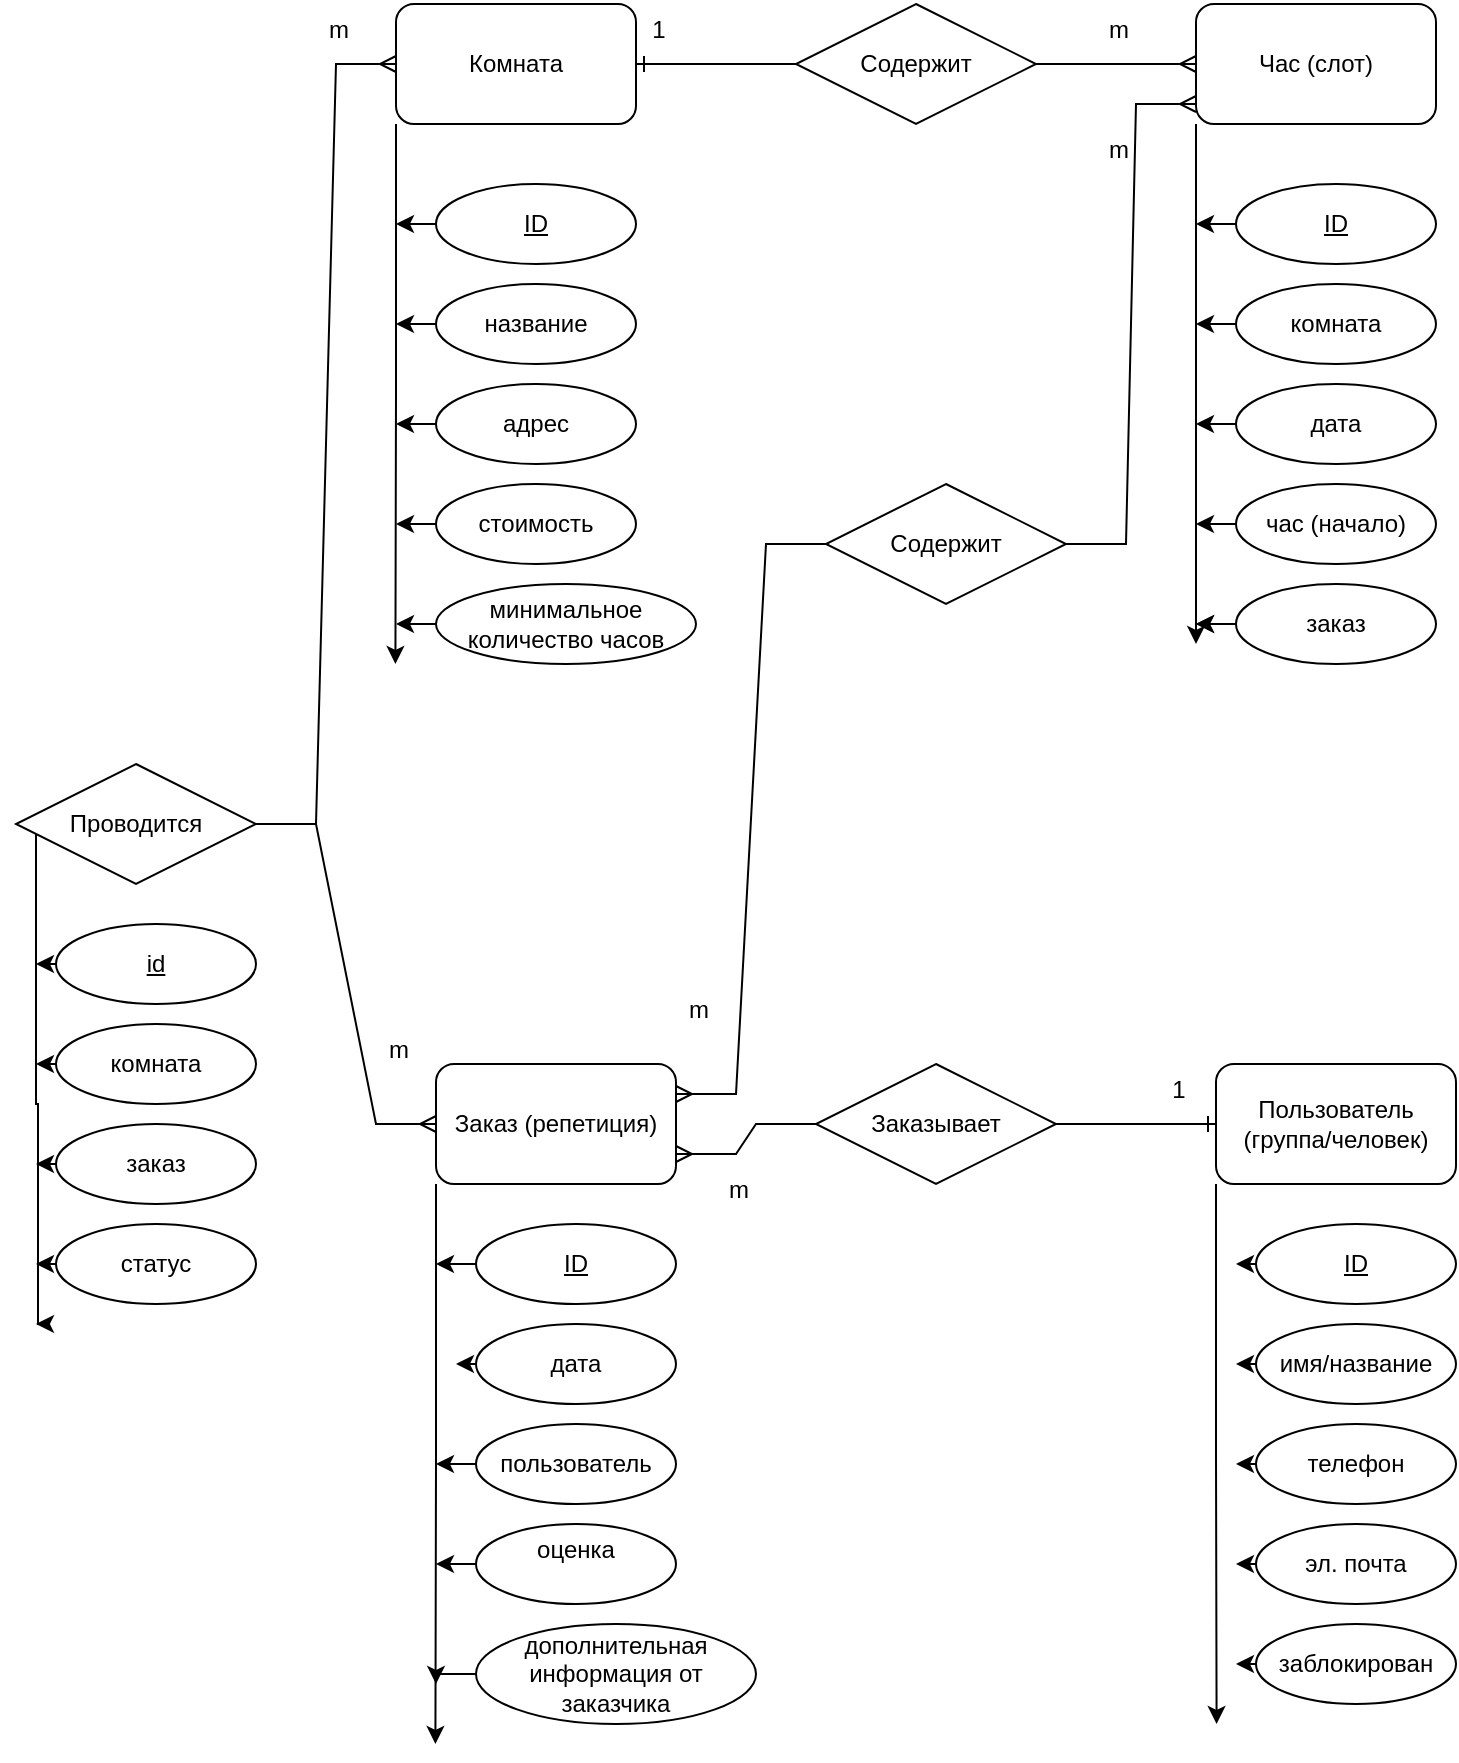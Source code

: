 <mxfile version="24.7.14">
  <diagram name="Page-1" id="a-GJw6evY2xe1fQdDvOG">
    <mxGraphModel dx="2074" dy="1150" grid="1" gridSize="10" guides="1" tooltips="1" connect="1" arrows="1" fold="1" page="1" pageScale="1" pageWidth="850" pageHeight="1100" math="0" shadow="0">
      <root>
        <mxCell id="0" />
        <mxCell id="1" parent="0" />
        <mxCell id="_ybOBmhFemKFlC18kXeq-300" style="edgeStyle=orthogonalEdgeStyle;rounded=0;orthogonalLoop=1;jettySize=auto;html=1;exitX=0;exitY=1;exitDx=0;exitDy=0;" parent="1" source="_ybOBmhFemKFlC18kXeq-182" edge="1">
          <mxGeometry relative="1" as="geometry">
            <mxPoint x="289.706" y="400" as="targetPoint" />
          </mxGeometry>
        </mxCell>
        <mxCell id="_ybOBmhFemKFlC18kXeq-182" value="Комната" style="rounded=1;whiteSpace=wrap;html=1;" parent="1" vertex="1">
          <mxGeometry x="290" y="70" width="120" height="60" as="geometry" />
        </mxCell>
        <mxCell id="_ybOBmhFemKFlC18kXeq-317" style="edgeStyle=orthogonalEdgeStyle;rounded=0;orthogonalLoop=1;jettySize=auto;html=1;exitX=0;exitY=1;exitDx=0;exitDy=0;" parent="1" source="_ybOBmhFemKFlC18kXeq-244" edge="1">
          <mxGeometry relative="1" as="geometry">
            <mxPoint x="700.294" y="930.0" as="targetPoint" />
          </mxGeometry>
        </mxCell>
        <mxCell id="_ybOBmhFemKFlC18kXeq-244" value="Пользователь (группа/человек)" style="rounded=1;whiteSpace=wrap;html=1;" parent="1" vertex="1">
          <mxGeometry x="700" y="600" width="120" height="60" as="geometry" />
        </mxCell>
        <mxCell id="_ybOBmhFemKFlC18kXeq-318" style="edgeStyle=orthogonalEdgeStyle;rounded=0;orthogonalLoop=1;jettySize=auto;html=1;exitX=0;exitY=1;exitDx=0;exitDy=0;" parent="1" source="_ybOBmhFemKFlC18kXeq-245" edge="1">
          <mxGeometry relative="1" as="geometry">
            <mxPoint x="309.706" y="940.0" as="targetPoint" />
          </mxGeometry>
        </mxCell>
        <mxCell id="_ybOBmhFemKFlC18kXeq-245" value="Заказ (репетиция)" style="rounded=1;whiteSpace=wrap;html=1;" parent="1" vertex="1">
          <mxGeometry x="310" y="600" width="120" height="60" as="geometry" />
        </mxCell>
        <mxCell id="_ybOBmhFemKFlC18kXeq-301" style="edgeStyle=orthogonalEdgeStyle;rounded=0;orthogonalLoop=1;jettySize=auto;html=1;exitX=0;exitY=0.5;exitDx=0;exitDy=0;" parent="1" source="_ybOBmhFemKFlC18kXeq-246" edge="1">
          <mxGeometry relative="1" as="geometry">
            <mxPoint x="290" y="180.412" as="targetPoint" />
          </mxGeometry>
        </mxCell>
        <mxCell id="_ybOBmhFemKFlC18kXeq-246" value="&lt;u&gt;ID&lt;/u&gt;" style="ellipse;whiteSpace=wrap;html=1;align=center;" parent="1" vertex="1">
          <mxGeometry x="310" y="160" width="100" height="40" as="geometry" />
        </mxCell>
        <mxCell id="_ybOBmhFemKFlC18kXeq-302" style="edgeStyle=orthogonalEdgeStyle;rounded=0;orthogonalLoop=1;jettySize=auto;html=1;exitX=0;exitY=0.5;exitDx=0;exitDy=0;" parent="1" source="_ybOBmhFemKFlC18kXeq-247" edge="1">
          <mxGeometry relative="1" as="geometry">
            <mxPoint x="290" y="229.824" as="targetPoint" />
          </mxGeometry>
        </mxCell>
        <mxCell id="_ybOBmhFemKFlC18kXeq-247" value="название" style="ellipse;whiteSpace=wrap;html=1;align=center;" parent="1" vertex="1">
          <mxGeometry x="310" y="210" width="100" height="40" as="geometry" />
        </mxCell>
        <mxCell id="_ybOBmhFemKFlC18kXeq-303" style="edgeStyle=orthogonalEdgeStyle;rounded=0;orthogonalLoop=1;jettySize=auto;html=1;exitX=0;exitY=0.5;exitDx=0;exitDy=0;" parent="1" source="_ybOBmhFemKFlC18kXeq-248" edge="1">
          <mxGeometry relative="1" as="geometry">
            <mxPoint x="290" y="280.412" as="targetPoint" />
          </mxGeometry>
        </mxCell>
        <mxCell id="_ybOBmhFemKFlC18kXeq-248" value="адрес" style="ellipse;whiteSpace=wrap;html=1;align=center;" parent="1" vertex="1">
          <mxGeometry x="310" y="260" width="100" height="40" as="geometry" />
        </mxCell>
        <mxCell id="_ybOBmhFemKFlC18kXeq-304" style="edgeStyle=orthogonalEdgeStyle;rounded=0;orthogonalLoop=1;jettySize=auto;html=1;exitX=0;exitY=0.5;exitDx=0;exitDy=0;" parent="1" source="_ybOBmhFemKFlC18kXeq-249" edge="1">
          <mxGeometry relative="1" as="geometry">
            <mxPoint x="290" y="329.824" as="targetPoint" />
          </mxGeometry>
        </mxCell>
        <mxCell id="_ybOBmhFemKFlC18kXeq-249" value="стоимость" style="ellipse;whiteSpace=wrap;html=1;align=center;" parent="1" vertex="1">
          <mxGeometry x="310" y="310" width="100" height="40" as="geometry" />
        </mxCell>
        <mxCell id="_ybOBmhFemKFlC18kXeq-305" style="edgeStyle=orthogonalEdgeStyle;rounded=0;orthogonalLoop=1;jettySize=auto;html=1;exitX=0;exitY=0.5;exitDx=0;exitDy=0;" parent="1" source="_ybOBmhFemKFlC18kXeq-250" edge="1">
          <mxGeometry relative="1" as="geometry">
            <mxPoint x="290" y="380.412" as="targetPoint" />
          </mxGeometry>
        </mxCell>
        <mxCell id="_ybOBmhFemKFlC18kXeq-250" value="минимальное количество часов" style="ellipse;whiteSpace=wrap;html=1;align=center;" parent="1" vertex="1">
          <mxGeometry x="310" y="360" width="130" height="40" as="geometry" />
        </mxCell>
        <mxCell id="_ybOBmhFemKFlC18kXeq-306" style="edgeStyle=orthogonalEdgeStyle;rounded=0;orthogonalLoop=1;jettySize=auto;html=1;exitX=0;exitY=1;exitDx=0;exitDy=0;" parent="1" source="_ybOBmhFemKFlC18kXeq-257" edge="1">
          <mxGeometry relative="1" as="geometry">
            <mxPoint x="690" y="390" as="targetPoint" />
          </mxGeometry>
        </mxCell>
        <mxCell id="_ybOBmhFemKFlC18kXeq-257" value="Час (слот)" style="rounded=1;whiteSpace=wrap;html=1;" parent="1" vertex="1">
          <mxGeometry x="690" y="70" width="120" height="60" as="geometry" />
        </mxCell>
        <mxCell id="_ybOBmhFemKFlC18kXeq-307" style="edgeStyle=orthogonalEdgeStyle;rounded=0;orthogonalLoop=1;jettySize=auto;html=1;exitX=0;exitY=0.5;exitDx=0;exitDy=0;" parent="1" source="_ybOBmhFemKFlC18kXeq-258" edge="1">
          <mxGeometry relative="1" as="geometry">
            <mxPoint x="690" y="180.412" as="targetPoint" />
          </mxGeometry>
        </mxCell>
        <mxCell id="_ybOBmhFemKFlC18kXeq-258" value="&lt;u&gt;ID&lt;/u&gt;" style="ellipse;whiteSpace=wrap;html=1;align=center;" parent="1" vertex="1">
          <mxGeometry x="710" y="160" width="100" height="40" as="geometry" />
        </mxCell>
        <mxCell id="_ybOBmhFemKFlC18kXeq-308" style="edgeStyle=orthogonalEdgeStyle;rounded=0;orthogonalLoop=1;jettySize=auto;html=1;exitX=0;exitY=0.5;exitDx=0;exitDy=0;" parent="1" source="_ybOBmhFemKFlC18kXeq-259" edge="1">
          <mxGeometry relative="1" as="geometry">
            <mxPoint x="690" y="229.824" as="targetPoint" />
          </mxGeometry>
        </mxCell>
        <mxCell id="_ybOBmhFemKFlC18kXeq-259" value="комната" style="ellipse;whiteSpace=wrap;html=1;align=center;" parent="1" vertex="1">
          <mxGeometry x="710" y="210" width="100" height="40" as="geometry" />
        </mxCell>
        <mxCell id="_ybOBmhFemKFlC18kXeq-309" style="edgeStyle=orthogonalEdgeStyle;rounded=0;orthogonalLoop=1;jettySize=auto;html=1;exitX=0;exitY=0.5;exitDx=0;exitDy=0;" parent="1" source="_ybOBmhFemKFlC18kXeq-260" edge="1">
          <mxGeometry relative="1" as="geometry">
            <mxPoint x="690" y="280.412" as="targetPoint" />
          </mxGeometry>
        </mxCell>
        <mxCell id="_ybOBmhFemKFlC18kXeq-260" value="дата" style="ellipse;whiteSpace=wrap;html=1;align=center;" parent="1" vertex="1">
          <mxGeometry x="710" y="260" width="100" height="40" as="geometry" />
        </mxCell>
        <mxCell id="_ybOBmhFemKFlC18kXeq-310" style="edgeStyle=orthogonalEdgeStyle;rounded=0;orthogonalLoop=1;jettySize=auto;html=1;exitX=0;exitY=0.5;exitDx=0;exitDy=0;" parent="1" source="_ybOBmhFemKFlC18kXeq-261" edge="1">
          <mxGeometry relative="1" as="geometry">
            <mxPoint x="690" y="329.824" as="targetPoint" />
          </mxGeometry>
        </mxCell>
        <mxCell id="_ybOBmhFemKFlC18kXeq-261" value="час (начало)" style="ellipse;whiteSpace=wrap;html=1;align=center;" parent="1" vertex="1">
          <mxGeometry x="710" y="310" width="100" height="40" as="geometry" />
        </mxCell>
        <mxCell id="_ybOBmhFemKFlC18kXeq-311" style="edgeStyle=orthogonalEdgeStyle;rounded=0;orthogonalLoop=1;jettySize=auto;html=1;exitX=0;exitY=0.5;exitDx=0;exitDy=0;" parent="1" edge="1">
          <mxGeometry relative="1" as="geometry">
            <mxPoint x="690" y="380.412" as="targetPoint" />
            <mxPoint x="710" y="380" as="sourcePoint" />
          </mxGeometry>
        </mxCell>
        <mxCell id="_ybOBmhFemKFlC18kXeq-329" style="edgeStyle=orthogonalEdgeStyle;rounded=0;orthogonalLoop=1;jettySize=auto;html=1;exitX=0;exitY=0.5;exitDx=0;exitDy=0;" parent="1" source="_ybOBmhFemKFlC18kXeq-263" edge="1">
          <mxGeometry relative="1" as="geometry">
            <mxPoint x="710" y="700.412" as="targetPoint" />
          </mxGeometry>
        </mxCell>
        <mxCell id="_ybOBmhFemKFlC18kXeq-263" value="&lt;u&gt;ID&lt;/u&gt;" style="ellipse;whiteSpace=wrap;html=1;align=center;" parent="1" vertex="1">
          <mxGeometry x="720" y="680" width="100" height="40" as="geometry" />
        </mxCell>
        <mxCell id="_ybOBmhFemKFlC18kXeq-330" style="edgeStyle=orthogonalEdgeStyle;rounded=0;orthogonalLoop=1;jettySize=auto;html=1;exitX=0;exitY=0.5;exitDx=0;exitDy=0;" parent="1" source="_ybOBmhFemKFlC18kXeq-264" edge="1">
          <mxGeometry relative="1" as="geometry">
            <mxPoint x="710" y="749.824" as="targetPoint" />
          </mxGeometry>
        </mxCell>
        <mxCell id="_ybOBmhFemKFlC18kXeq-264" value="имя/название" style="ellipse;whiteSpace=wrap;html=1;align=center;" parent="1" vertex="1">
          <mxGeometry x="720" y="730" width="100" height="40" as="geometry" />
        </mxCell>
        <mxCell id="_ybOBmhFemKFlC18kXeq-331" style="edgeStyle=orthogonalEdgeStyle;rounded=0;orthogonalLoop=1;jettySize=auto;html=1;exitX=0;exitY=0.5;exitDx=0;exitDy=0;" parent="1" source="_ybOBmhFemKFlC18kXeq-265" edge="1">
          <mxGeometry relative="1" as="geometry">
            <mxPoint x="710" y="800.412" as="targetPoint" />
          </mxGeometry>
        </mxCell>
        <mxCell id="_ybOBmhFemKFlC18kXeq-265" value="телефон" style="ellipse;whiteSpace=wrap;html=1;align=center;" parent="1" vertex="1">
          <mxGeometry x="720" y="780" width="100" height="40" as="geometry" />
        </mxCell>
        <mxCell id="_ybOBmhFemKFlC18kXeq-332" style="edgeStyle=orthogonalEdgeStyle;rounded=0;orthogonalLoop=1;jettySize=auto;html=1;exitX=0;exitY=0.5;exitDx=0;exitDy=0;" parent="1" source="_ybOBmhFemKFlC18kXeq-266" edge="1">
          <mxGeometry relative="1" as="geometry">
            <mxPoint x="710" y="849.824" as="targetPoint" />
          </mxGeometry>
        </mxCell>
        <mxCell id="_ybOBmhFemKFlC18kXeq-266" value="эл. почта" style="ellipse;whiteSpace=wrap;html=1;align=center;" parent="1" vertex="1">
          <mxGeometry x="720" y="830" width="100" height="40" as="geometry" />
        </mxCell>
        <mxCell id="_ybOBmhFemKFlC18kXeq-333" style="edgeStyle=orthogonalEdgeStyle;rounded=0;orthogonalLoop=1;jettySize=auto;html=1;exitX=0;exitY=0.5;exitDx=0;exitDy=0;" parent="1" source="_ybOBmhFemKFlC18kXeq-267" edge="1">
          <mxGeometry relative="1" as="geometry">
            <mxPoint x="710" y="900.412" as="targetPoint" />
          </mxGeometry>
        </mxCell>
        <mxCell id="_ybOBmhFemKFlC18kXeq-267" value="заблокирован" style="ellipse;whiteSpace=wrap;html=1;align=center;" parent="1" vertex="1">
          <mxGeometry x="720" y="880" width="100" height="40" as="geometry" />
        </mxCell>
        <mxCell id="_ybOBmhFemKFlC18kXeq-324" style="edgeStyle=orthogonalEdgeStyle;rounded=0;orthogonalLoop=1;jettySize=auto;html=1;exitX=0;exitY=0.5;exitDx=0;exitDy=0;" parent="1" source="_ybOBmhFemKFlC18kXeq-268" edge="1">
          <mxGeometry relative="1" as="geometry">
            <mxPoint x="310" y="700.412" as="targetPoint" />
          </mxGeometry>
        </mxCell>
        <mxCell id="_ybOBmhFemKFlC18kXeq-268" value="&lt;u&gt;ID&lt;/u&gt;" style="ellipse;whiteSpace=wrap;html=1;align=center;" parent="1" vertex="1">
          <mxGeometry x="330" y="680" width="100" height="40" as="geometry" />
        </mxCell>
        <mxCell id="_ybOBmhFemKFlC18kXeq-325" style="edgeStyle=orthogonalEdgeStyle;rounded=0;orthogonalLoop=1;jettySize=auto;html=1;exitX=0;exitY=0.5;exitDx=0;exitDy=0;" parent="1" source="_ybOBmhFemKFlC18kXeq-269" edge="1">
          <mxGeometry relative="1" as="geometry">
            <mxPoint x="320" y="749.824" as="targetPoint" />
          </mxGeometry>
        </mxCell>
        <mxCell id="_ybOBmhFemKFlC18kXeq-269" value="дата" style="ellipse;whiteSpace=wrap;html=1;align=center;" parent="1" vertex="1">
          <mxGeometry x="330" y="730" width="100" height="40" as="geometry" />
        </mxCell>
        <mxCell id="_ybOBmhFemKFlC18kXeq-326" style="edgeStyle=orthogonalEdgeStyle;rounded=0;orthogonalLoop=1;jettySize=auto;html=1;exitX=0;exitY=0.5;exitDx=0;exitDy=0;" parent="1" source="_ybOBmhFemKFlC18kXeq-270" edge="1">
          <mxGeometry relative="1" as="geometry">
            <mxPoint x="310" y="800.412" as="targetPoint" />
          </mxGeometry>
        </mxCell>
        <mxCell id="_ybOBmhFemKFlC18kXeq-270" value="пользователь" style="ellipse;whiteSpace=wrap;html=1;align=center;" parent="1" vertex="1">
          <mxGeometry x="330" y="780" width="100" height="40" as="geometry" />
        </mxCell>
        <mxCell id="_ybOBmhFemKFlC18kXeq-327" style="edgeStyle=orthogonalEdgeStyle;rounded=0;orthogonalLoop=1;jettySize=auto;html=1;exitX=0;exitY=0.5;exitDx=0;exitDy=0;" parent="1" source="_ybOBmhFemKFlC18kXeq-271" edge="1">
          <mxGeometry relative="1" as="geometry">
            <mxPoint x="310" y="849.824" as="targetPoint" />
          </mxGeometry>
        </mxCell>
        <mxCell id="_ybOBmhFemKFlC18kXeq-271" value="&lt;div&gt;оценка&lt;/div&gt;&lt;div&gt;&lt;br&gt;&lt;/div&gt;" style="ellipse;whiteSpace=wrap;html=1;align=center;" parent="1" vertex="1">
          <mxGeometry x="330" y="830" width="100" height="40" as="geometry" />
        </mxCell>
        <mxCell id="_ybOBmhFemKFlC18kXeq-328" style="edgeStyle=orthogonalEdgeStyle;rounded=0;orthogonalLoop=1;jettySize=auto;html=1;exitX=0;exitY=0.5;exitDx=0;exitDy=0;" parent="1" source="_ybOBmhFemKFlC18kXeq-272" edge="1">
          <mxGeometry relative="1" as="geometry">
            <mxPoint x="310" y="910.0" as="targetPoint" />
          </mxGeometry>
        </mxCell>
        <mxCell id="_ybOBmhFemKFlC18kXeq-272" value="дополнительная информация от заказчика" style="ellipse;whiteSpace=wrap;html=1;align=center;" parent="1" vertex="1">
          <mxGeometry x="330" y="880" width="140" height="50" as="geometry" />
        </mxCell>
        <mxCell id="_ybOBmhFemKFlC18kXeq-273" value="Содержит" style="shape=rhombus;perimeter=rhombusPerimeter;whiteSpace=wrap;html=1;align=center;" parent="1" vertex="1">
          <mxGeometry x="490" y="70" width="120" height="60" as="geometry" />
        </mxCell>
        <mxCell id="_ybOBmhFemKFlC18kXeq-274" value="Заказывает" style="shape=rhombus;perimeter=rhombusPerimeter;whiteSpace=wrap;html=1;align=center;" parent="1" vertex="1">
          <mxGeometry x="500" y="600" width="120" height="60" as="geometry" />
        </mxCell>
        <mxCell id="_ybOBmhFemKFlC18kXeq-275" value="Содержит" style="shape=rhombus;perimeter=rhombusPerimeter;whiteSpace=wrap;html=1;align=center;" parent="1" vertex="1">
          <mxGeometry x="505" y="310" width="120" height="60" as="geometry" />
        </mxCell>
        <mxCell id="_ybOBmhFemKFlC18kXeq-278" value="" style="edgeStyle=entityRelationEdgeStyle;fontSize=12;html=1;endArrow=ERmany;rounded=0;entryX=0;entryY=1;entryDx=0;entryDy=0;exitX=1;exitY=0.5;exitDx=0;exitDy=0;" parent="1" source="_ybOBmhFemKFlC18kXeq-275" edge="1">
          <mxGeometry width="100" height="100" relative="1" as="geometry">
            <mxPoint x="600" y="460" as="sourcePoint" />
            <mxPoint x="690" y="120" as="targetPoint" />
          </mxGeometry>
        </mxCell>
        <mxCell id="_ybOBmhFemKFlC18kXeq-284" value="" style="edgeStyle=entityRelationEdgeStyle;fontSize=12;html=1;endArrow=ERmany;rounded=0;entryX=1;entryY=0.25;entryDx=0;entryDy=0;" parent="1" source="_ybOBmhFemKFlC18kXeq-275" target="_ybOBmhFemKFlC18kXeq-245" edge="1">
          <mxGeometry width="100" height="100" relative="1" as="geometry">
            <mxPoint x="410" y="470" as="sourcePoint" />
            <mxPoint x="280" y="550" as="targetPoint" />
          </mxGeometry>
        </mxCell>
        <mxCell id="_ybOBmhFemKFlC18kXeq-285" value="" style="edgeStyle=entityRelationEdgeStyle;fontSize=12;html=1;endArrow=ERmany;rounded=0;exitX=0;exitY=0.5;exitDx=0;exitDy=0;entryX=1;entryY=0.75;entryDx=0;entryDy=0;" parent="1" source="_ybOBmhFemKFlC18kXeq-274" target="_ybOBmhFemKFlC18kXeq-245" edge="1">
          <mxGeometry width="100" height="100" relative="1" as="geometry">
            <mxPoint x="510" y="480" as="sourcePoint" />
            <mxPoint x="610" y="380" as="targetPoint" />
          </mxGeometry>
        </mxCell>
        <mxCell id="_ybOBmhFemKFlC18kXeq-286" value="" style="edgeStyle=entityRelationEdgeStyle;fontSize=12;html=1;endArrow=ERone;endFill=1;rounded=0;entryX=0;entryY=0.5;entryDx=0;entryDy=0;exitX=1;exitY=0.5;exitDx=0;exitDy=0;" parent="1" source="_ybOBmhFemKFlC18kXeq-274" target="_ybOBmhFemKFlC18kXeq-244" edge="1">
          <mxGeometry width="100" height="100" relative="1" as="geometry">
            <mxPoint x="510" y="480" as="sourcePoint" />
            <mxPoint x="610" y="380" as="targetPoint" />
          </mxGeometry>
        </mxCell>
        <mxCell id="_ybOBmhFemKFlC18kXeq-290" value="" style="edgeStyle=entityRelationEdgeStyle;fontSize=12;html=1;endArrow=ERmany;rounded=0;entryX=0;entryY=0.5;entryDx=0;entryDy=0;exitX=1;exitY=0.5;exitDx=0;exitDy=0;" parent="1" source="_ybOBmhFemKFlC18kXeq-273" target="_ybOBmhFemKFlC18kXeq-257" edge="1">
          <mxGeometry width="100" height="100" relative="1" as="geometry">
            <mxPoint x="440" y="500" as="sourcePoint" />
            <mxPoint x="540" y="400" as="targetPoint" />
          </mxGeometry>
        </mxCell>
        <mxCell id="_ybOBmhFemKFlC18kXeq-292" value="" style="edgeStyle=entityRelationEdgeStyle;fontSize=12;html=1;endArrow=ERone;endFill=1;rounded=0;entryX=1;entryY=0.5;entryDx=0;entryDy=0;exitX=0;exitY=0.5;exitDx=0;exitDy=0;" parent="1" source="_ybOBmhFemKFlC18kXeq-273" target="_ybOBmhFemKFlC18kXeq-182" edge="1">
          <mxGeometry width="100" height="100" relative="1" as="geometry">
            <mxPoint x="440" y="500" as="sourcePoint" />
            <mxPoint x="540" y="400" as="targetPoint" />
          </mxGeometry>
        </mxCell>
        <mxCell id="_ybOBmhFemKFlC18kXeq-319" style="edgeStyle=orthogonalEdgeStyle;rounded=0;orthogonalLoop=1;jettySize=auto;html=1;exitX=0;exitY=0.5;exitDx=0;exitDy=0;" parent="1" source="_ybOBmhFemKFlC18kXeq-293" edge="1">
          <mxGeometry relative="1" as="geometry">
            <mxPoint x="110" y="730.0" as="targetPoint" />
            <Array as="points">
              <mxPoint x="110" y="480" />
              <mxPoint x="110" y="620" />
              <mxPoint x="111" y="730" />
            </Array>
          </mxGeometry>
        </mxCell>
        <mxCell id="_ybOBmhFemKFlC18kXeq-293" value="Проводится" style="shape=rhombus;perimeter=rhombusPerimeter;whiteSpace=wrap;html=1;align=center;" parent="1" vertex="1">
          <mxGeometry x="100" y="450" width="120" height="60" as="geometry" />
        </mxCell>
        <mxCell id="_ybOBmhFemKFlC18kXeq-320" style="edgeStyle=orthogonalEdgeStyle;rounded=0;orthogonalLoop=1;jettySize=auto;html=1;exitX=0;exitY=0.5;exitDx=0;exitDy=0;" parent="1" source="_ybOBmhFemKFlC18kXeq-294" edge="1">
          <mxGeometry relative="1" as="geometry">
            <mxPoint x="110" y="549.824" as="targetPoint" />
          </mxGeometry>
        </mxCell>
        <mxCell id="_ybOBmhFemKFlC18kXeq-294" value="&lt;u&gt;id&lt;/u&gt;" style="ellipse;whiteSpace=wrap;html=1;align=center;" parent="1" vertex="1">
          <mxGeometry x="120" y="530" width="100" height="40" as="geometry" />
        </mxCell>
        <mxCell id="_ybOBmhFemKFlC18kXeq-321" style="edgeStyle=orthogonalEdgeStyle;rounded=0;orthogonalLoop=1;jettySize=auto;html=1;exitX=0;exitY=0.5;exitDx=0;exitDy=0;" parent="1" source="_ybOBmhFemKFlC18kXeq-295" edge="1">
          <mxGeometry relative="1" as="geometry">
            <mxPoint x="110" y="600.412" as="targetPoint" />
          </mxGeometry>
        </mxCell>
        <mxCell id="_ybOBmhFemKFlC18kXeq-295" value="комната" style="ellipse;whiteSpace=wrap;html=1;align=center;" parent="1" vertex="1">
          <mxGeometry x="120" y="580" width="100" height="40" as="geometry" />
        </mxCell>
        <mxCell id="_ybOBmhFemKFlC18kXeq-322" style="edgeStyle=orthogonalEdgeStyle;rounded=0;orthogonalLoop=1;jettySize=auto;html=1;exitX=0;exitY=0.5;exitDx=0;exitDy=0;" parent="1" source="_ybOBmhFemKFlC18kXeq-296" edge="1">
          <mxGeometry relative="1" as="geometry">
            <mxPoint x="110" y="649.824" as="targetPoint" />
          </mxGeometry>
        </mxCell>
        <mxCell id="_ybOBmhFemKFlC18kXeq-296" value="заказ" style="ellipse;whiteSpace=wrap;html=1;align=center;" parent="1" vertex="1">
          <mxGeometry x="120" y="630" width="100" height="40" as="geometry" />
        </mxCell>
        <mxCell id="_ybOBmhFemKFlC18kXeq-323" style="edgeStyle=orthogonalEdgeStyle;rounded=0;orthogonalLoop=1;jettySize=auto;html=1;exitX=0;exitY=0.5;exitDx=0;exitDy=0;" parent="1" source="_ybOBmhFemKFlC18kXeq-297" edge="1">
          <mxGeometry relative="1" as="geometry">
            <mxPoint x="110" y="700.412" as="targetPoint" />
          </mxGeometry>
        </mxCell>
        <mxCell id="_ybOBmhFemKFlC18kXeq-297" value="статус" style="ellipse;whiteSpace=wrap;html=1;align=center;" parent="1" vertex="1">
          <mxGeometry x="120" y="680" width="100" height="40" as="geometry" />
        </mxCell>
        <mxCell id="_ybOBmhFemKFlC18kXeq-298" value="" style="edgeStyle=entityRelationEdgeStyle;fontSize=12;html=1;endArrow=ERmany;rounded=0;entryX=0;entryY=0.5;entryDx=0;entryDy=0;exitX=1;exitY=0.5;exitDx=0;exitDy=0;" parent="1" source="_ybOBmhFemKFlC18kXeq-293" target="_ybOBmhFemKFlC18kXeq-182" edge="1">
          <mxGeometry width="100" height="100" relative="1" as="geometry">
            <mxPoint x="460" y="450" as="sourcePoint" />
            <mxPoint x="560" y="350" as="targetPoint" />
          </mxGeometry>
        </mxCell>
        <mxCell id="_ybOBmhFemKFlC18kXeq-299" value="" style="edgeStyle=entityRelationEdgeStyle;fontSize=12;html=1;endArrow=ERmany;rounded=0;entryX=0;entryY=0.5;entryDx=0;entryDy=0;" parent="1" target="_ybOBmhFemKFlC18kXeq-245" edge="1">
          <mxGeometry width="100" height="100" relative="1" as="geometry">
            <mxPoint x="220" y="480" as="sourcePoint" />
            <mxPoint x="310" y="720" as="targetPoint" />
          </mxGeometry>
        </mxCell>
        <mxCell id="_ybOBmhFemKFlC18kXeq-334" value="1" style="text;html=1;align=center;verticalAlign=middle;resizable=0;points=[];autosize=1;strokeColor=none;fillColor=none;" parent="1" vertex="1">
          <mxGeometry x="406" y="68" width="30" height="30" as="geometry" />
        </mxCell>
        <mxCell id="_ybOBmhFemKFlC18kXeq-335" value="m" style="text;html=1;align=center;verticalAlign=middle;resizable=0;points=[];autosize=1;strokeColor=none;fillColor=none;" parent="1" vertex="1">
          <mxGeometry x="636" y="68" width="30" height="30" as="geometry" />
        </mxCell>
        <mxCell id="_ybOBmhFemKFlC18kXeq-336" value="m" style="text;html=1;align=center;verticalAlign=middle;resizable=0;points=[];autosize=1;strokeColor=none;fillColor=none;" parent="1" vertex="1">
          <mxGeometry x="636" y="128" width="30" height="30" as="geometry" />
        </mxCell>
        <mxCell id="_ybOBmhFemKFlC18kXeq-337" value="m" style="text;html=1;align=center;verticalAlign=middle;resizable=0;points=[];autosize=1;strokeColor=none;fillColor=none;" parent="1" vertex="1">
          <mxGeometry x="426" y="558" width="30" height="30" as="geometry" />
        </mxCell>
        <mxCell id="_ybOBmhFemKFlC18kXeq-338" value="m" style="text;html=1;align=center;verticalAlign=middle;resizable=0;points=[];autosize=1;strokeColor=none;fillColor=none;" parent="1" vertex="1">
          <mxGeometry x="246" y="68" width="30" height="30" as="geometry" />
        </mxCell>
        <mxCell id="_ybOBmhFemKFlC18kXeq-339" value="m" style="text;html=1;align=center;verticalAlign=middle;resizable=0;points=[];autosize=1;strokeColor=none;fillColor=none;" parent="1" vertex="1">
          <mxGeometry x="276" y="578" width="30" height="30" as="geometry" />
        </mxCell>
        <mxCell id="_ybOBmhFemKFlC18kXeq-340" value="m" style="text;html=1;align=center;verticalAlign=middle;resizable=0;points=[];autosize=1;strokeColor=none;fillColor=none;" parent="1" vertex="1">
          <mxGeometry x="446" y="648" width="30" height="30" as="geometry" />
        </mxCell>
        <mxCell id="_ybOBmhFemKFlC18kXeq-341" value="1" style="text;html=1;align=center;verticalAlign=middle;resizable=0;points=[];autosize=1;strokeColor=none;fillColor=none;" parent="1" vertex="1">
          <mxGeometry x="666" y="598" width="30" height="30" as="geometry" />
        </mxCell>
        <mxCell id="WvJzPpGhL5oUIRgAU8x_-2" style="edgeStyle=orthogonalEdgeStyle;rounded=0;orthogonalLoop=1;jettySize=auto;html=1;exitX=0;exitY=0.5;exitDx=0;exitDy=0;" edge="1" parent="1" source="WvJzPpGhL5oUIRgAU8x_-1">
          <mxGeometry relative="1" as="geometry">
            <mxPoint x="690" y="380" as="targetPoint" />
          </mxGeometry>
        </mxCell>
        <mxCell id="WvJzPpGhL5oUIRgAU8x_-1" value="заказ" style="ellipse;whiteSpace=wrap;html=1;align=center;" vertex="1" parent="1">
          <mxGeometry x="710" y="360" width="100" height="40" as="geometry" />
        </mxCell>
      </root>
    </mxGraphModel>
  </diagram>
</mxfile>
